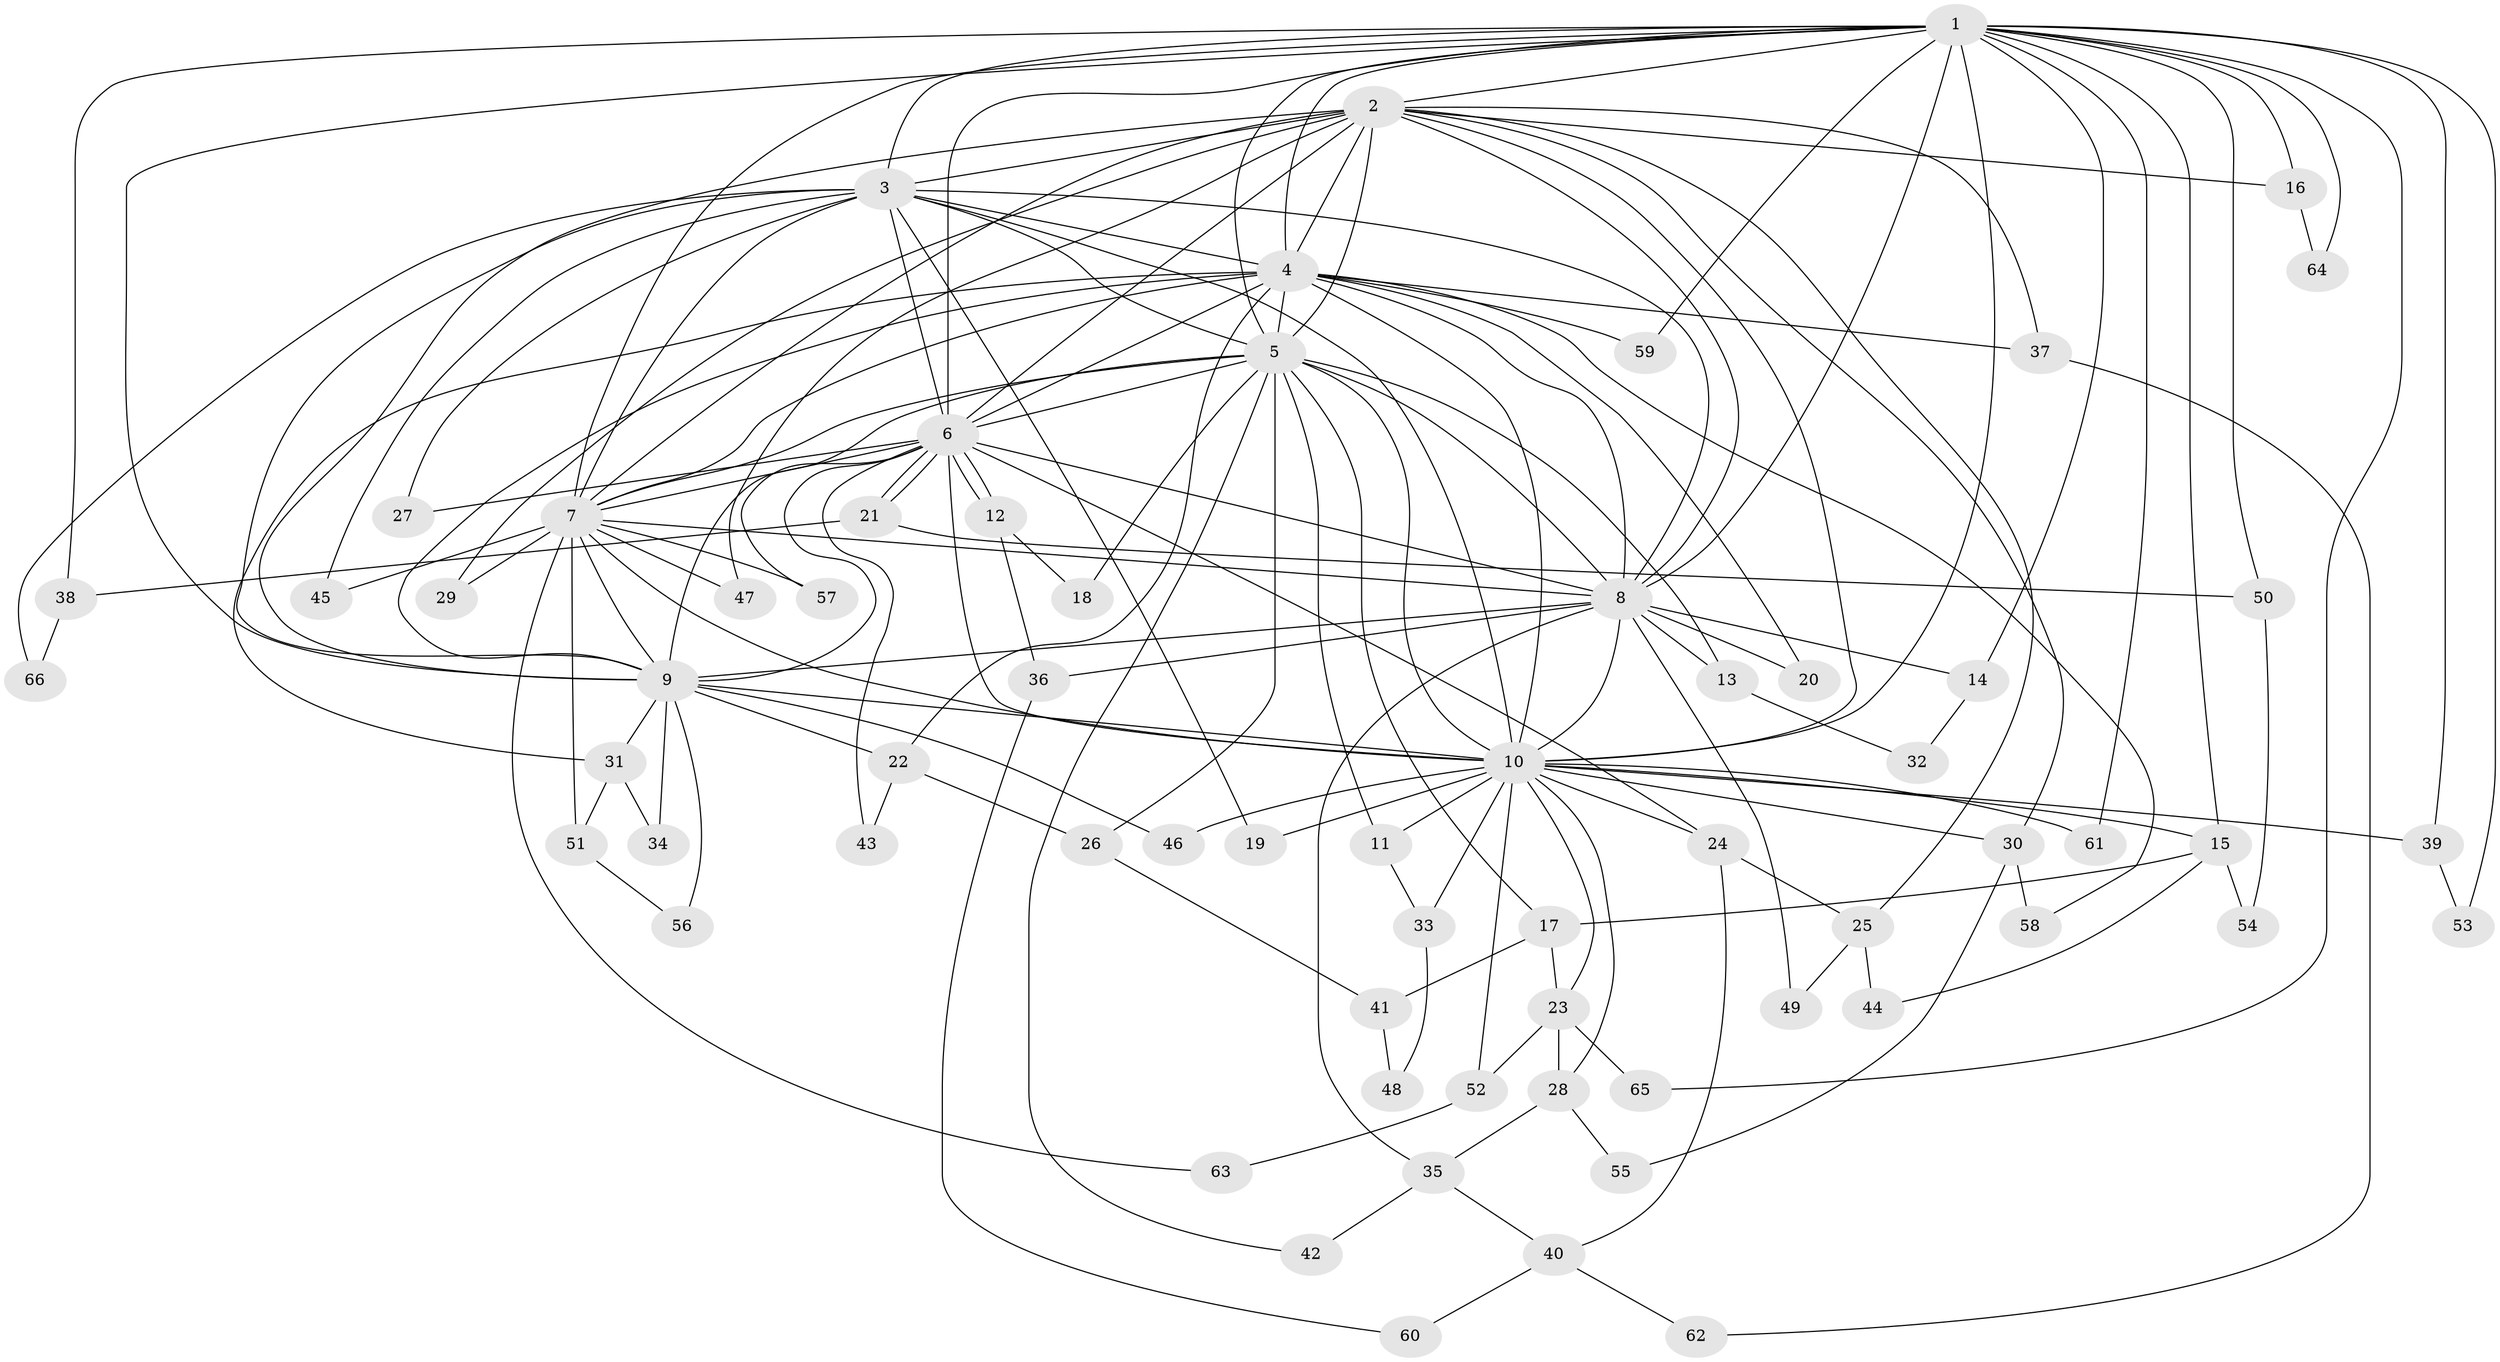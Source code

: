 // Generated by graph-tools (version 1.1) at 2025/49/03/09/25 03:49:28]
// undirected, 66 vertices, 157 edges
graph export_dot {
graph [start="1"]
  node [color=gray90,style=filled];
  1;
  2;
  3;
  4;
  5;
  6;
  7;
  8;
  9;
  10;
  11;
  12;
  13;
  14;
  15;
  16;
  17;
  18;
  19;
  20;
  21;
  22;
  23;
  24;
  25;
  26;
  27;
  28;
  29;
  30;
  31;
  32;
  33;
  34;
  35;
  36;
  37;
  38;
  39;
  40;
  41;
  42;
  43;
  44;
  45;
  46;
  47;
  48;
  49;
  50;
  51;
  52;
  53;
  54;
  55;
  56;
  57;
  58;
  59;
  60;
  61;
  62;
  63;
  64;
  65;
  66;
  1 -- 2;
  1 -- 3;
  1 -- 4;
  1 -- 5;
  1 -- 6;
  1 -- 7;
  1 -- 8;
  1 -- 9;
  1 -- 10;
  1 -- 14;
  1 -- 15;
  1 -- 16;
  1 -- 38;
  1 -- 39;
  1 -- 50;
  1 -- 53;
  1 -- 59;
  1 -- 61;
  1 -- 64;
  1 -- 65;
  2 -- 3;
  2 -- 4;
  2 -- 5;
  2 -- 6;
  2 -- 7;
  2 -- 8;
  2 -- 9;
  2 -- 10;
  2 -- 16;
  2 -- 25;
  2 -- 29;
  2 -- 30;
  2 -- 37;
  2 -- 47;
  3 -- 4;
  3 -- 5;
  3 -- 6;
  3 -- 7;
  3 -- 8;
  3 -- 9;
  3 -- 10;
  3 -- 19;
  3 -- 27;
  3 -- 45;
  3 -- 66;
  4 -- 5;
  4 -- 6;
  4 -- 7;
  4 -- 8;
  4 -- 9;
  4 -- 10;
  4 -- 20;
  4 -- 22;
  4 -- 31;
  4 -- 37;
  4 -- 58;
  4 -- 59;
  5 -- 6;
  5 -- 7;
  5 -- 8;
  5 -- 9;
  5 -- 10;
  5 -- 11;
  5 -- 13;
  5 -- 17;
  5 -- 18;
  5 -- 26;
  5 -- 42;
  6 -- 7;
  6 -- 8;
  6 -- 9;
  6 -- 10;
  6 -- 12;
  6 -- 12;
  6 -- 21;
  6 -- 21;
  6 -- 24;
  6 -- 27;
  6 -- 43;
  6 -- 57;
  7 -- 8;
  7 -- 9;
  7 -- 10;
  7 -- 29;
  7 -- 45;
  7 -- 47;
  7 -- 51;
  7 -- 57;
  7 -- 63;
  8 -- 9;
  8 -- 10;
  8 -- 13;
  8 -- 14;
  8 -- 20;
  8 -- 35;
  8 -- 36;
  8 -- 49;
  9 -- 10;
  9 -- 22;
  9 -- 31;
  9 -- 34;
  9 -- 46;
  9 -- 56;
  10 -- 11;
  10 -- 15;
  10 -- 19;
  10 -- 23;
  10 -- 24;
  10 -- 28;
  10 -- 30;
  10 -- 33;
  10 -- 39;
  10 -- 46;
  10 -- 52;
  10 -- 61;
  11 -- 33;
  12 -- 18;
  12 -- 36;
  13 -- 32;
  14 -- 32;
  15 -- 17;
  15 -- 44;
  15 -- 54;
  16 -- 64;
  17 -- 23;
  17 -- 41;
  21 -- 38;
  21 -- 50;
  22 -- 26;
  22 -- 43;
  23 -- 28;
  23 -- 52;
  23 -- 65;
  24 -- 25;
  24 -- 40;
  25 -- 44;
  25 -- 49;
  26 -- 41;
  28 -- 35;
  28 -- 55;
  30 -- 55;
  30 -- 58;
  31 -- 34;
  31 -- 51;
  33 -- 48;
  35 -- 40;
  35 -- 42;
  36 -- 60;
  37 -- 62;
  38 -- 66;
  39 -- 53;
  40 -- 60;
  40 -- 62;
  41 -- 48;
  50 -- 54;
  51 -- 56;
  52 -- 63;
}
